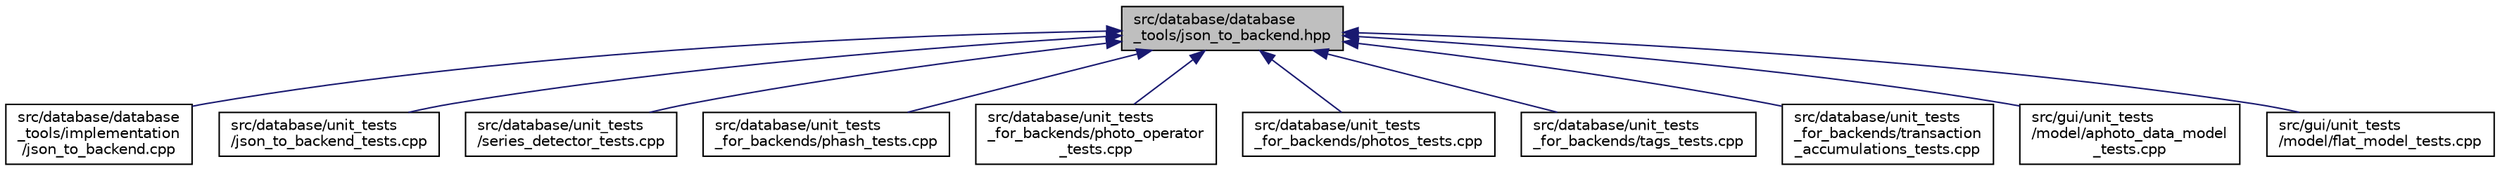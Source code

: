 digraph "src/database/database_tools/json_to_backend.hpp"
{
 // LATEX_PDF_SIZE
  edge [fontname="Helvetica",fontsize="10",labelfontname="Helvetica",labelfontsize="10"];
  node [fontname="Helvetica",fontsize="10",shape=record];
  Node1 [label="src/database/database\l_tools/json_to_backend.hpp",height=0.2,width=0.4,color="black", fillcolor="grey75", style="filled", fontcolor="black",tooltip=" "];
  Node1 -> Node2 [dir="back",color="midnightblue",fontsize="10",style="solid",fontname="Helvetica"];
  Node2 [label="src/database/database\l_tools/implementation\l/json_to_backend.cpp",height=0.2,width=0.4,color="black", fillcolor="white", style="filled",URL="$json__to__backend_8cpp.html",tooltip=" "];
  Node1 -> Node3 [dir="back",color="midnightblue",fontsize="10",style="solid",fontname="Helvetica"];
  Node3 [label="src/database/unit_tests\l/json_to_backend_tests.cpp",height=0.2,width=0.4,color="black", fillcolor="white", style="filled",URL="$json__to__backend__tests_8cpp.html",tooltip=" "];
  Node1 -> Node4 [dir="back",color="midnightblue",fontsize="10",style="solid",fontname="Helvetica"];
  Node4 [label="src/database/unit_tests\l/series_detector_tests.cpp",height=0.2,width=0.4,color="black", fillcolor="white", style="filled",URL="$series__detector__tests_8cpp.html",tooltip=" "];
  Node1 -> Node5 [dir="back",color="midnightblue",fontsize="10",style="solid",fontname="Helvetica"];
  Node5 [label="src/database/unit_tests\l_for_backends/phash_tests.cpp",height=0.2,width=0.4,color="black", fillcolor="white", style="filled",URL="$unit__tests__for__backends_2phash__tests_8cpp.html",tooltip=" "];
  Node1 -> Node6 [dir="back",color="midnightblue",fontsize="10",style="solid",fontname="Helvetica"];
  Node6 [label="src/database/unit_tests\l_for_backends/photo_operator\l_tests.cpp",height=0.2,width=0.4,color="black", fillcolor="white", style="filled",URL="$photo__operator__tests_8cpp.html",tooltip=" "];
  Node1 -> Node7 [dir="back",color="midnightblue",fontsize="10",style="solid",fontname="Helvetica"];
  Node7 [label="src/database/unit_tests\l_for_backends/photos_tests.cpp",height=0.2,width=0.4,color="black", fillcolor="white", style="filled",URL="$photos__tests_8cpp.html",tooltip=" "];
  Node1 -> Node8 [dir="back",color="midnightblue",fontsize="10",style="solid",fontname="Helvetica"];
  Node8 [label="src/database/unit_tests\l_for_backends/tags_tests.cpp",height=0.2,width=0.4,color="black", fillcolor="white", style="filled",URL="$tags__tests_8cpp.html",tooltip=" "];
  Node1 -> Node9 [dir="back",color="midnightblue",fontsize="10",style="solid",fontname="Helvetica"];
  Node9 [label="src/database/unit_tests\l_for_backends/transaction\l_accumulations_tests.cpp",height=0.2,width=0.4,color="black", fillcolor="white", style="filled",URL="$transaction__accumulations__tests_8cpp.html",tooltip=" "];
  Node1 -> Node10 [dir="back",color="midnightblue",fontsize="10",style="solid",fontname="Helvetica"];
  Node10 [label="src/gui/unit_tests\l/model/aphoto_data_model\l_tests.cpp",height=0.2,width=0.4,color="black", fillcolor="white", style="filled",URL="$aphoto__data__model__tests_8cpp.html",tooltip=" "];
  Node1 -> Node11 [dir="back",color="midnightblue",fontsize="10",style="solid",fontname="Helvetica"];
  Node11 [label="src/gui/unit_tests\l/model/flat_model_tests.cpp",height=0.2,width=0.4,color="black", fillcolor="white", style="filled",URL="$flat__model__tests_8cpp.html",tooltip=" "];
}
